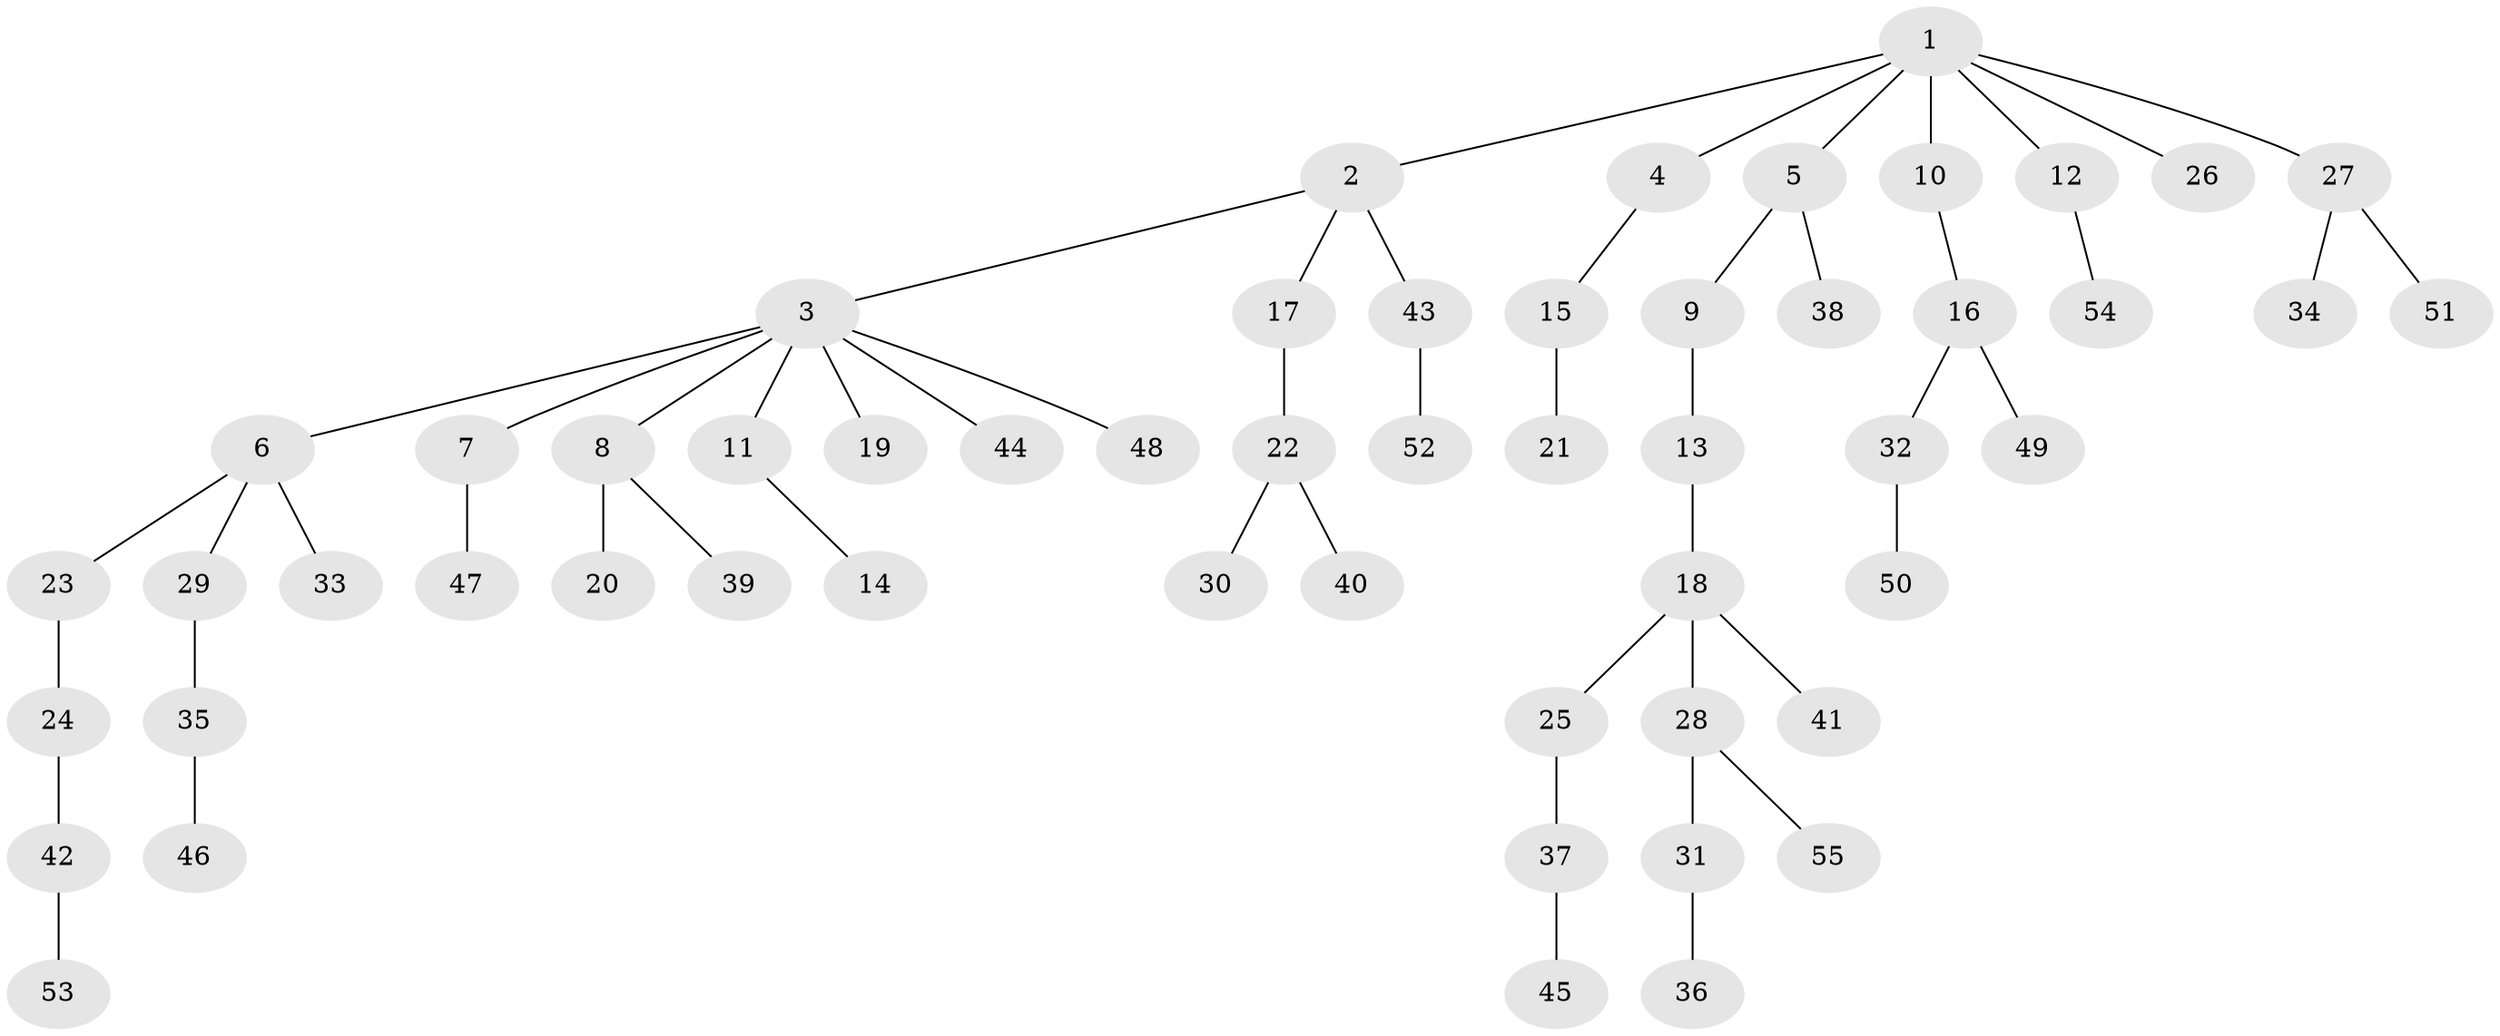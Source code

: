 // coarse degree distribution, {2: 0.3684210526315789, 1: 0.5526315789473685, 5: 0.02631578947368421, 3: 0.02631578947368421, 17: 0.02631578947368421}
// Generated by graph-tools (version 1.1) at 2025/55/03/04/25 21:55:47]
// undirected, 55 vertices, 54 edges
graph export_dot {
graph [start="1"]
  node [color=gray90,style=filled];
  1;
  2;
  3;
  4;
  5;
  6;
  7;
  8;
  9;
  10;
  11;
  12;
  13;
  14;
  15;
  16;
  17;
  18;
  19;
  20;
  21;
  22;
  23;
  24;
  25;
  26;
  27;
  28;
  29;
  30;
  31;
  32;
  33;
  34;
  35;
  36;
  37;
  38;
  39;
  40;
  41;
  42;
  43;
  44;
  45;
  46;
  47;
  48;
  49;
  50;
  51;
  52;
  53;
  54;
  55;
  1 -- 2;
  1 -- 4;
  1 -- 5;
  1 -- 10;
  1 -- 12;
  1 -- 26;
  1 -- 27;
  2 -- 3;
  2 -- 17;
  2 -- 43;
  3 -- 6;
  3 -- 7;
  3 -- 8;
  3 -- 11;
  3 -- 19;
  3 -- 44;
  3 -- 48;
  4 -- 15;
  5 -- 9;
  5 -- 38;
  6 -- 23;
  6 -- 29;
  6 -- 33;
  7 -- 47;
  8 -- 20;
  8 -- 39;
  9 -- 13;
  10 -- 16;
  11 -- 14;
  12 -- 54;
  13 -- 18;
  15 -- 21;
  16 -- 32;
  16 -- 49;
  17 -- 22;
  18 -- 25;
  18 -- 28;
  18 -- 41;
  22 -- 30;
  22 -- 40;
  23 -- 24;
  24 -- 42;
  25 -- 37;
  27 -- 34;
  27 -- 51;
  28 -- 31;
  28 -- 55;
  29 -- 35;
  31 -- 36;
  32 -- 50;
  35 -- 46;
  37 -- 45;
  42 -- 53;
  43 -- 52;
}
